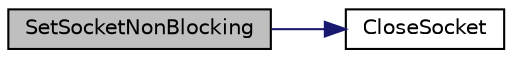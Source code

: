 digraph "SetSocketNonBlocking"
{
  edge [fontname="Helvetica",fontsize="10",labelfontname="Helvetica",labelfontsize="10"];
  node [fontname="Helvetica",fontsize="10",shape=record];
  rankdir="LR";
  Node71 [label="SetSocketNonBlocking",height=0.2,width=0.4,color="black", fillcolor="grey75", style="filled", fontcolor="black"];
  Node71 -> Node72 [color="midnightblue",fontsize="10",style="solid",fontname="Helvetica"];
  Node72 [label="CloseSocket",height=0.2,width=0.4,color="black", fillcolor="white", style="filled",URL="$netbase_8cpp.html#aeb0961aecb19bbca063c3514b25b20c9",tooltip="Close socket and set hSocket to INVALID_SOCKET. "];
}

